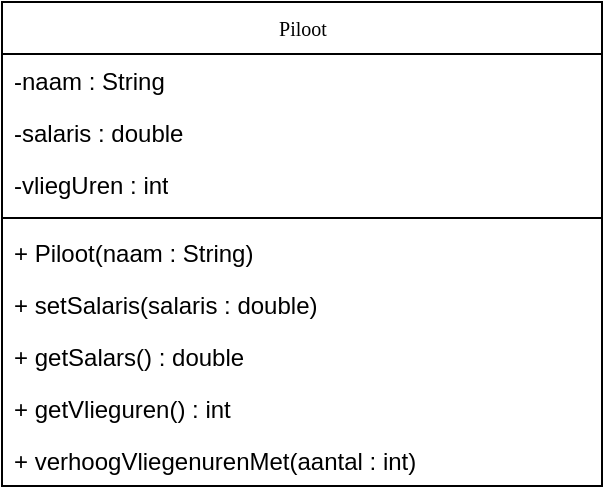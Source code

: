 <mxfile version="20.5.3" type="device"><diagram name="Page-1" id="c4acf3e9-155e-7222-9cf6-157b1a14988f"><mxGraphModel dx="369" dy="561" grid="1" gridSize="10" guides="1" tooltips="1" connect="1" arrows="1" fold="1" page="1" pageScale="1" pageWidth="850" pageHeight="1100" background="none" math="0" shadow="0"><root><mxCell id="0"/><mxCell id="1" parent="0"/><mxCell id="17acba5748e5396b-20" value="Piloot" style="swimlane;html=1;fontStyle=0;childLayout=stackLayout;horizontal=1;startSize=26;fillColor=none;horizontalStack=0;resizeParent=1;resizeLast=0;collapsible=1;marginBottom=0;swimlaneFillColor=#ffffff;rounded=0;shadow=0;comic=0;labelBackgroundColor=none;strokeWidth=1;fontFamily=Verdana;fontSize=10;align=center;" parent="1" vertex="1"><mxGeometry x="350" y="42" width="300" height="242" as="geometry"/></mxCell><mxCell id="17acba5748e5396b-21" value="-naam : String" style="text;html=1;strokeColor=none;fillColor=none;align=left;verticalAlign=top;spacingLeft=4;spacingRight=4;whiteSpace=wrap;overflow=hidden;rotatable=0;points=[[0,0.5],[1,0.5]];portConstraint=eastwest;" parent="17acba5748e5396b-20" vertex="1"><mxGeometry y="26" width="300" height="26" as="geometry"/></mxCell><mxCell id="17acba5748e5396b-24" value="-salaris : double" style="text;html=1;strokeColor=none;fillColor=none;align=left;verticalAlign=top;spacingLeft=4;spacingRight=4;whiteSpace=wrap;overflow=hidden;rotatable=0;points=[[0,0.5],[1,0.5]];portConstraint=eastwest;" parent="17acba5748e5396b-20" vertex="1"><mxGeometry y="52" width="300" height="26" as="geometry"/></mxCell><mxCell id="17acba5748e5396b-26" value="-vliegUren : int" style="text;html=1;strokeColor=none;fillColor=none;align=left;verticalAlign=top;spacingLeft=4;spacingRight=4;whiteSpace=wrap;overflow=hidden;rotatable=0;points=[[0,0.5],[1,0.5]];portConstraint=eastwest;" parent="17acba5748e5396b-20" vertex="1"><mxGeometry y="78" width="300" height="26" as="geometry"/></mxCell><mxCell id="Emq-p0mBjcONnG5zrOtL-1" value="" style="line;strokeWidth=1;fillColor=none;align=left;verticalAlign=middle;spacingTop=-1;spacingLeft=3;spacingRight=3;rotatable=0;labelPosition=right;points=[];portConstraint=eastwest;strokeColor=inherit;" vertex="1" parent="17acba5748e5396b-20"><mxGeometry y="104" width="300" height="8" as="geometry"/></mxCell><mxCell id="Emq-p0mBjcONnG5zrOtL-2" value="+ Piloot(naam : String)" style="text;strokeColor=none;fillColor=none;align=left;verticalAlign=top;spacingLeft=4;spacingRight=4;overflow=hidden;rotatable=0;points=[[0,0.5],[1,0.5]];portConstraint=eastwest;" vertex="1" parent="17acba5748e5396b-20"><mxGeometry y="112" width="300" height="26" as="geometry"/></mxCell><mxCell id="Emq-p0mBjcONnG5zrOtL-3" value="+ setSalaris(salaris : double) &#10;" style="text;strokeColor=none;fillColor=none;align=left;verticalAlign=top;spacingLeft=4;spacingRight=4;overflow=hidden;rotatable=0;points=[[0,0.5],[1,0.5]];portConstraint=eastwest;" vertex="1" parent="17acba5748e5396b-20"><mxGeometry y="138" width="300" height="26" as="geometry"/></mxCell><mxCell id="Emq-p0mBjcONnG5zrOtL-4" value="+ getSalars() : double" style="text;strokeColor=none;fillColor=none;align=left;verticalAlign=top;spacingLeft=4;spacingRight=4;overflow=hidden;rotatable=0;points=[[0,0.5],[1,0.5]];portConstraint=eastwest;" vertex="1" parent="17acba5748e5396b-20"><mxGeometry y="164" width="300" height="26" as="geometry"/></mxCell><mxCell id="Emq-p0mBjcONnG5zrOtL-5" value="+ getVlieguren() : int" style="text;strokeColor=none;fillColor=none;align=left;verticalAlign=top;spacingLeft=4;spacingRight=4;overflow=hidden;rotatable=0;points=[[0,0.5],[1,0.5]];portConstraint=eastwest;" vertex="1" parent="17acba5748e5396b-20"><mxGeometry y="190" width="300" height="26" as="geometry"/></mxCell><mxCell id="Emq-p0mBjcONnG5zrOtL-6" value="+ verhoogVliegenurenMet(aantal : int)" style="text;strokeColor=none;fillColor=none;align=left;verticalAlign=top;spacingLeft=4;spacingRight=4;overflow=hidden;rotatable=0;points=[[0,0.5],[1,0.5]];portConstraint=eastwest;" vertex="1" parent="17acba5748e5396b-20"><mxGeometry y="216" width="300" height="26" as="geometry"/></mxCell></root></mxGraphModel></diagram></mxfile>
